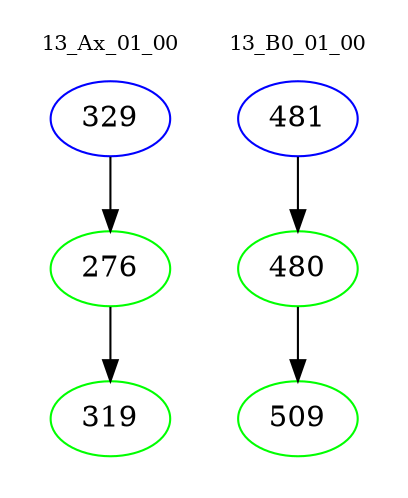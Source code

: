 digraph{
subgraph cluster_0 {
color = white
label = "13_Ax_01_00";
fontsize=10;
T0_329 [label="329", color="blue"]
T0_329 -> T0_276 [color="black"]
T0_276 [label="276", color="green"]
T0_276 -> T0_319 [color="black"]
T0_319 [label="319", color="green"]
}
subgraph cluster_1 {
color = white
label = "13_B0_01_00";
fontsize=10;
T1_481 [label="481", color="blue"]
T1_481 -> T1_480 [color="black"]
T1_480 [label="480", color="green"]
T1_480 -> T1_509 [color="black"]
T1_509 [label="509", color="green"]
}
}
